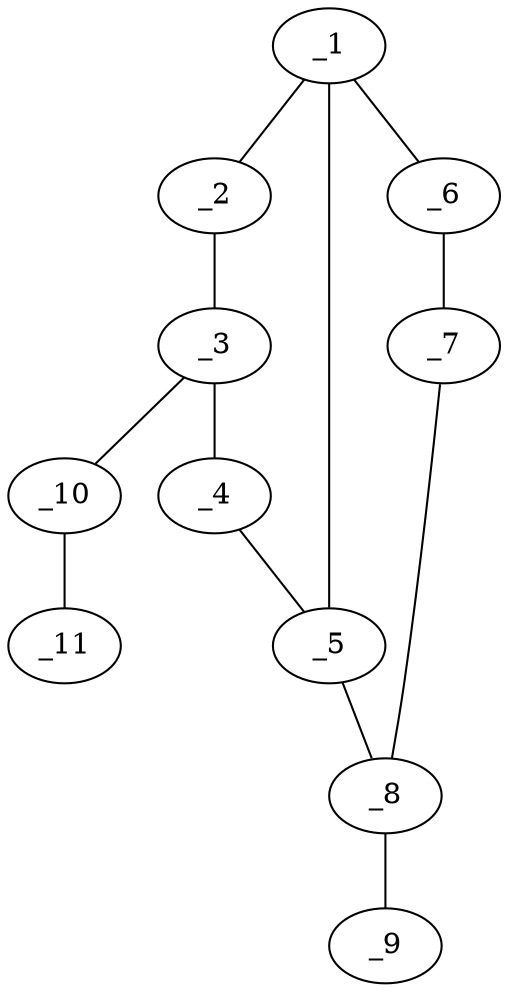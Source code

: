 graph molid671880 {
	_1	 [charge=0,
		chem=1,
		symbol="C  ",
		x="5.0388",
		y="-0.947"];
	_2	 [charge=0,
		chem=5,
		symbol="S  ",
		x="4.0878",
		y="-1.256"];
	_1 -- _2	 [valence=1];
	_5	 [charge=0,
		chem=4,
		symbol="N  ",
		x="5.0388",
		y="0.053"];
	_1 -- _5	 [valence=1];
	_6	 [charge=0,
		chem=4,
		symbol="N  ",
		x="5.9899",
		y="-1.256"];
	_1 -- _6	 [valence=2];
	_3	 [charge=0,
		chem=1,
		symbol="C  ",
		x="3.5",
		y="-0.447"];
	_2 -- _3	 [valence=1];
	_4	 [charge=0,
		chem=4,
		symbol="N  ",
		x="4.0878",
		y="0.362"];
	_3 -- _4	 [valence=2];
	_10	 [charge=0,
		chem=4,
		symbol="N  ",
		x="2.5",
		y="-0.447"];
	_3 -- _10	 [valence=1];
	_4 -- _5	 [valence=1];
	_8	 [charge=0,
		chem=1,
		symbol="C  ",
		x="5.9899",
		y="0.362"];
	_5 -- _8	 [valence=1];
	_7	 [charge=0,
		chem=4,
		symbol="N  ",
		x="6.5777",
		y="-0.447"];
	_6 -- _7	 [valence=1];
	_7 -- _8	 [valence=2];
	_9	 [charge=0,
		chem=1,
		symbol="C  ",
		x="6.2989",
		y="1.3131"];
	_8 -- _9	 [valence=1];
	_11	 [charge=0,
		chem=4,
		symbol="N  ",
		x=2,
		y="-1.3131"];
	_10 -- _11	 [valence=1];
}
